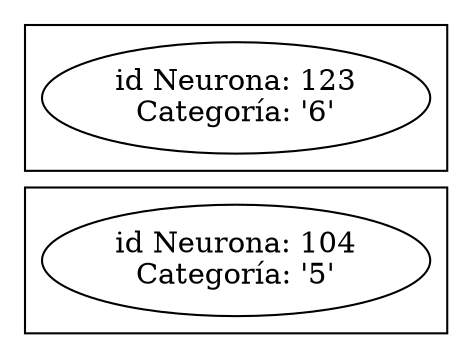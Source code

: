 graph net_neuron{
rankdir=LR;
subgraph cluster_0{ }
subgraph cluster_1{ }
subgraph cluster_2{ }
subgraph cluster_3{ }
subgraph cluster_4{ }
subgraph cluster_5{ "item104" [label=  "id Neurona: 104\nCategor&iacute;a: '5'"];
}
subgraph cluster_6{ "item123" [label=  "id Neurona: 123\nCategor&iacute;a: '6'"];
}
subgraph cluster_7{ }
subgraph cluster_8{ }
subgraph cluster_9{ }
subgraph cluster_10{ }
subgraph cluster_11{ }
subgraph cluster_12{ }
subgraph cluster_13{ }
subgraph cluster_14{ }
subgraph cluster_15{ }
subgraph cluster_16{ }
subgraph cluster_17{ }
subgraph cluster_18{ }
subgraph cluster_19{ }
subgraph cluster_20{ }
subgraph cluster_21{ }
subgraph cluster_22{ }
subgraph cluster_23{ }
subgraph cluster_24{ }
subgraph cluster_25{ }
subgraph cluster_26{ }
subgraph cluster_27{ }
subgraph cluster_28{ }
subgraph cluster_29{ }
subgraph cluster_30{ }
subgraph cluster_31{ }
subgraph cluster_32{ }
subgraph cluster_33{ }
subgraph cluster_34{ }
subgraph cluster_35{ }
subgraph cluster_36{ }
subgraph cluster_37{ }
subgraph cluster_38{ }
subgraph cluster_39{ }
subgraph cluster_40{ }
subgraph cluster_41{ }
subgraph cluster_42{ }
subgraph cluster_43{ }
subgraph cluster_44{ }
subgraph cluster_45{ }
subgraph cluster_46{ }
subgraph cluster_47{ }
subgraph cluster_48{ }
subgraph cluster_49{ }
subgraph cluster_50{ }
subgraph cluster_51{ }
subgraph cluster_52{ }
subgraph cluster_53{ }
subgraph cluster_54{ }
subgraph cluster_55{ }
subgraph cluster_56{ }
subgraph cluster_57{ }
subgraph cluster_58{ }
subgraph cluster_59{ }
subgraph cluster_60{ }
subgraph cluster_61{ }
subgraph cluster_62{ }
subgraph cluster_63{ }
subgraph cluster_64{ }
subgraph cluster_65{ }
subgraph cluster_66{ }
subgraph cluster_67{ }
subgraph cluster_68{ }
subgraph cluster_69{ }
subgraph cluster_70{ }
subgraph cluster_71{ }
subgraph cluster_72{ }
subgraph cluster_73{ }
subgraph cluster_74{ }
subgraph cluster_75{ }
subgraph cluster_76{ }
subgraph cluster_77{ }
subgraph cluster_78{ }
subgraph cluster_79{ }
subgraph cluster_80{ }
subgraph cluster_81{ }
subgraph cluster_82{ }
subgraph cluster_83{ }
subgraph cluster_84{ }
subgraph cluster_85{ }
subgraph cluster_86{ }
subgraph cluster_87{ }
subgraph cluster_88{ }
subgraph cluster_89{ }
subgraph cluster_90{ }
subgraph cluster_91{ }
subgraph cluster_92{ }
subgraph cluster_93{ }
subgraph cluster_94{ }
subgraph cluster_95{ }
subgraph cluster_96{ }
subgraph cluster_97{ }
subgraph cluster_98{ }
subgraph cluster_99{ }
subgraph cluster_100{ }
subgraph cluster_101{ }
subgraph cluster_102{ }
subgraph cluster_103{ }
subgraph cluster_104{ }

}